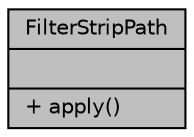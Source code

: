 digraph "FilterStripPath"
{
 // LATEX_PDF_SIZE
  edge [fontname="Helvetica",fontsize="10",labelfontname="Helvetica",labelfontsize="10"];
  node [fontname="Helvetica",fontsize="10",shape=record];
  Node1 [label="{FilterStripPath\n||+ apply()\l}",height=0.2,width=0.4,color="black", fillcolor="grey75", style="filled", fontcolor="black",tooltip="The implementation of the \"default\" filter."];
}
